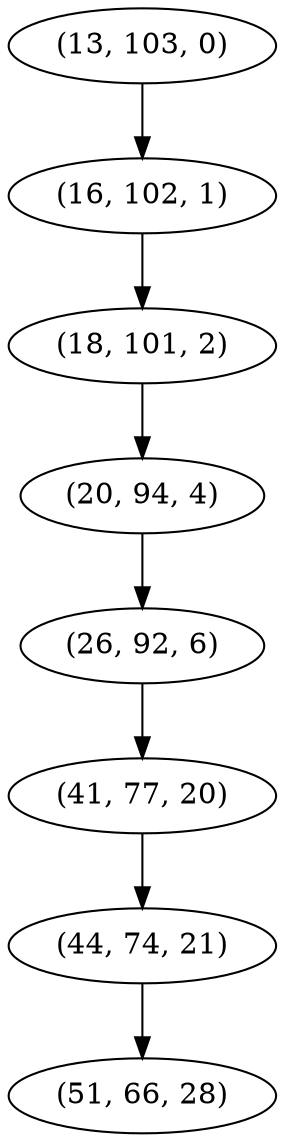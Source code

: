 digraph tree {
    "(13, 103, 0)";
    "(16, 102, 1)";
    "(18, 101, 2)";
    "(20, 94, 4)";
    "(26, 92, 6)";
    "(41, 77, 20)";
    "(44, 74, 21)";
    "(51, 66, 28)";
    "(13, 103, 0)" -> "(16, 102, 1)";
    "(16, 102, 1)" -> "(18, 101, 2)";
    "(18, 101, 2)" -> "(20, 94, 4)";
    "(20, 94, 4)" -> "(26, 92, 6)";
    "(26, 92, 6)" -> "(41, 77, 20)";
    "(41, 77, 20)" -> "(44, 74, 21)";
    "(44, 74, 21)" -> "(51, 66, 28)";
}
